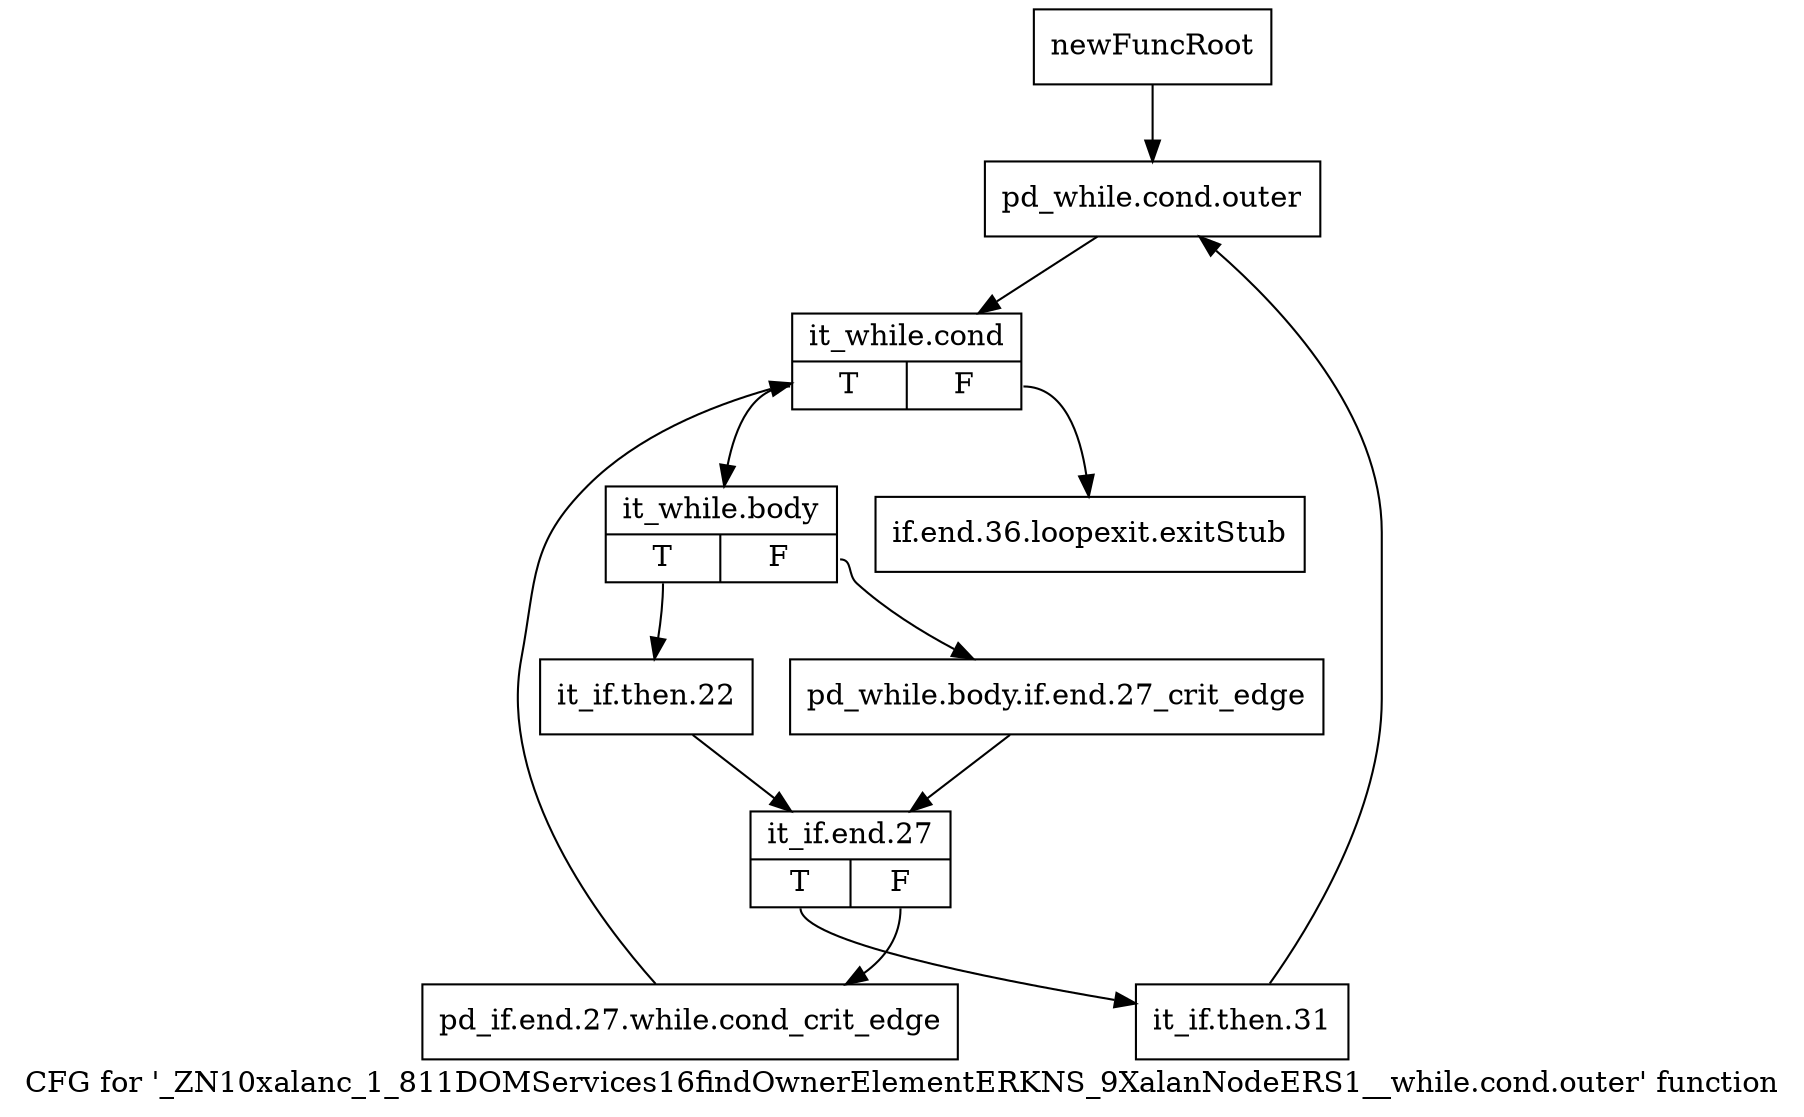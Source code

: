 digraph "CFG for '_ZN10xalanc_1_811DOMServices16findOwnerElementERKNS_9XalanNodeERS1__while.cond.outer' function" {
	label="CFG for '_ZN10xalanc_1_811DOMServices16findOwnerElementERKNS_9XalanNodeERS1__while.cond.outer' function";

	Node0x9cd0450 [shape=record,label="{newFuncRoot}"];
	Node0x9cd0450 -> Node0x9cd04f0;
	Node0x9cd04a0 [shape=record,label="{if.end.36.loopexit.exitStub}"];
	Node0x9cd04f0 [shape=record,label="{pd_while.cond.outer}"];
	Node0x9cd04f0 -> Node0x9cd0540;
	Node0x9cd0540 [shape=record,label="{it_while.cond|{<s0>T|<s1>F}}"];
	Node0x9cd0540:s0 -> Node0x9cd0590;
	Node0x9cd0540:s1 -> Node0x9cd04a0;
	Node0x9cd0590 [shape=record,label="{it_while.body|{<s0>T|<s1>F}}"];
	Node0x9cd0590:s0 -> Node0x9cd0630;
	Node0x9cd0590:s1 -> Node0x9cd05e0;
	Node0x9cd05e0 [shape=record,label="{pd_while.body.if.end.27_crit_edge}"];
	Node0x9cd05e0 -> Node0x9cd0680;
	Node0x9cd0630 [shape=record,label="{it_if.then.22}"];
	Node0x9cd0630 -> Node0x9cd0680;
	Node0x9cd0680 [shape=record,label="{it_if.end.27|{<s0>T|<s1>F}}"];
	Node0x9cd0680:s0 -> Node0x9cd0720;
	Node0x9cd0680:s1 -> Node0x9cd06d0;
	Node0x9cd06d0 [shape=record,label="{pd_if.end.27.while.cond_crit_edge}"];
	Node0x9cd06d0 -> Node0x9cd0540;
	Node0x9cd0720 [shape=record,label="{it_if.then.31}"];
	Node0x9cd0720 -> Node0x9cd04f0;
}
